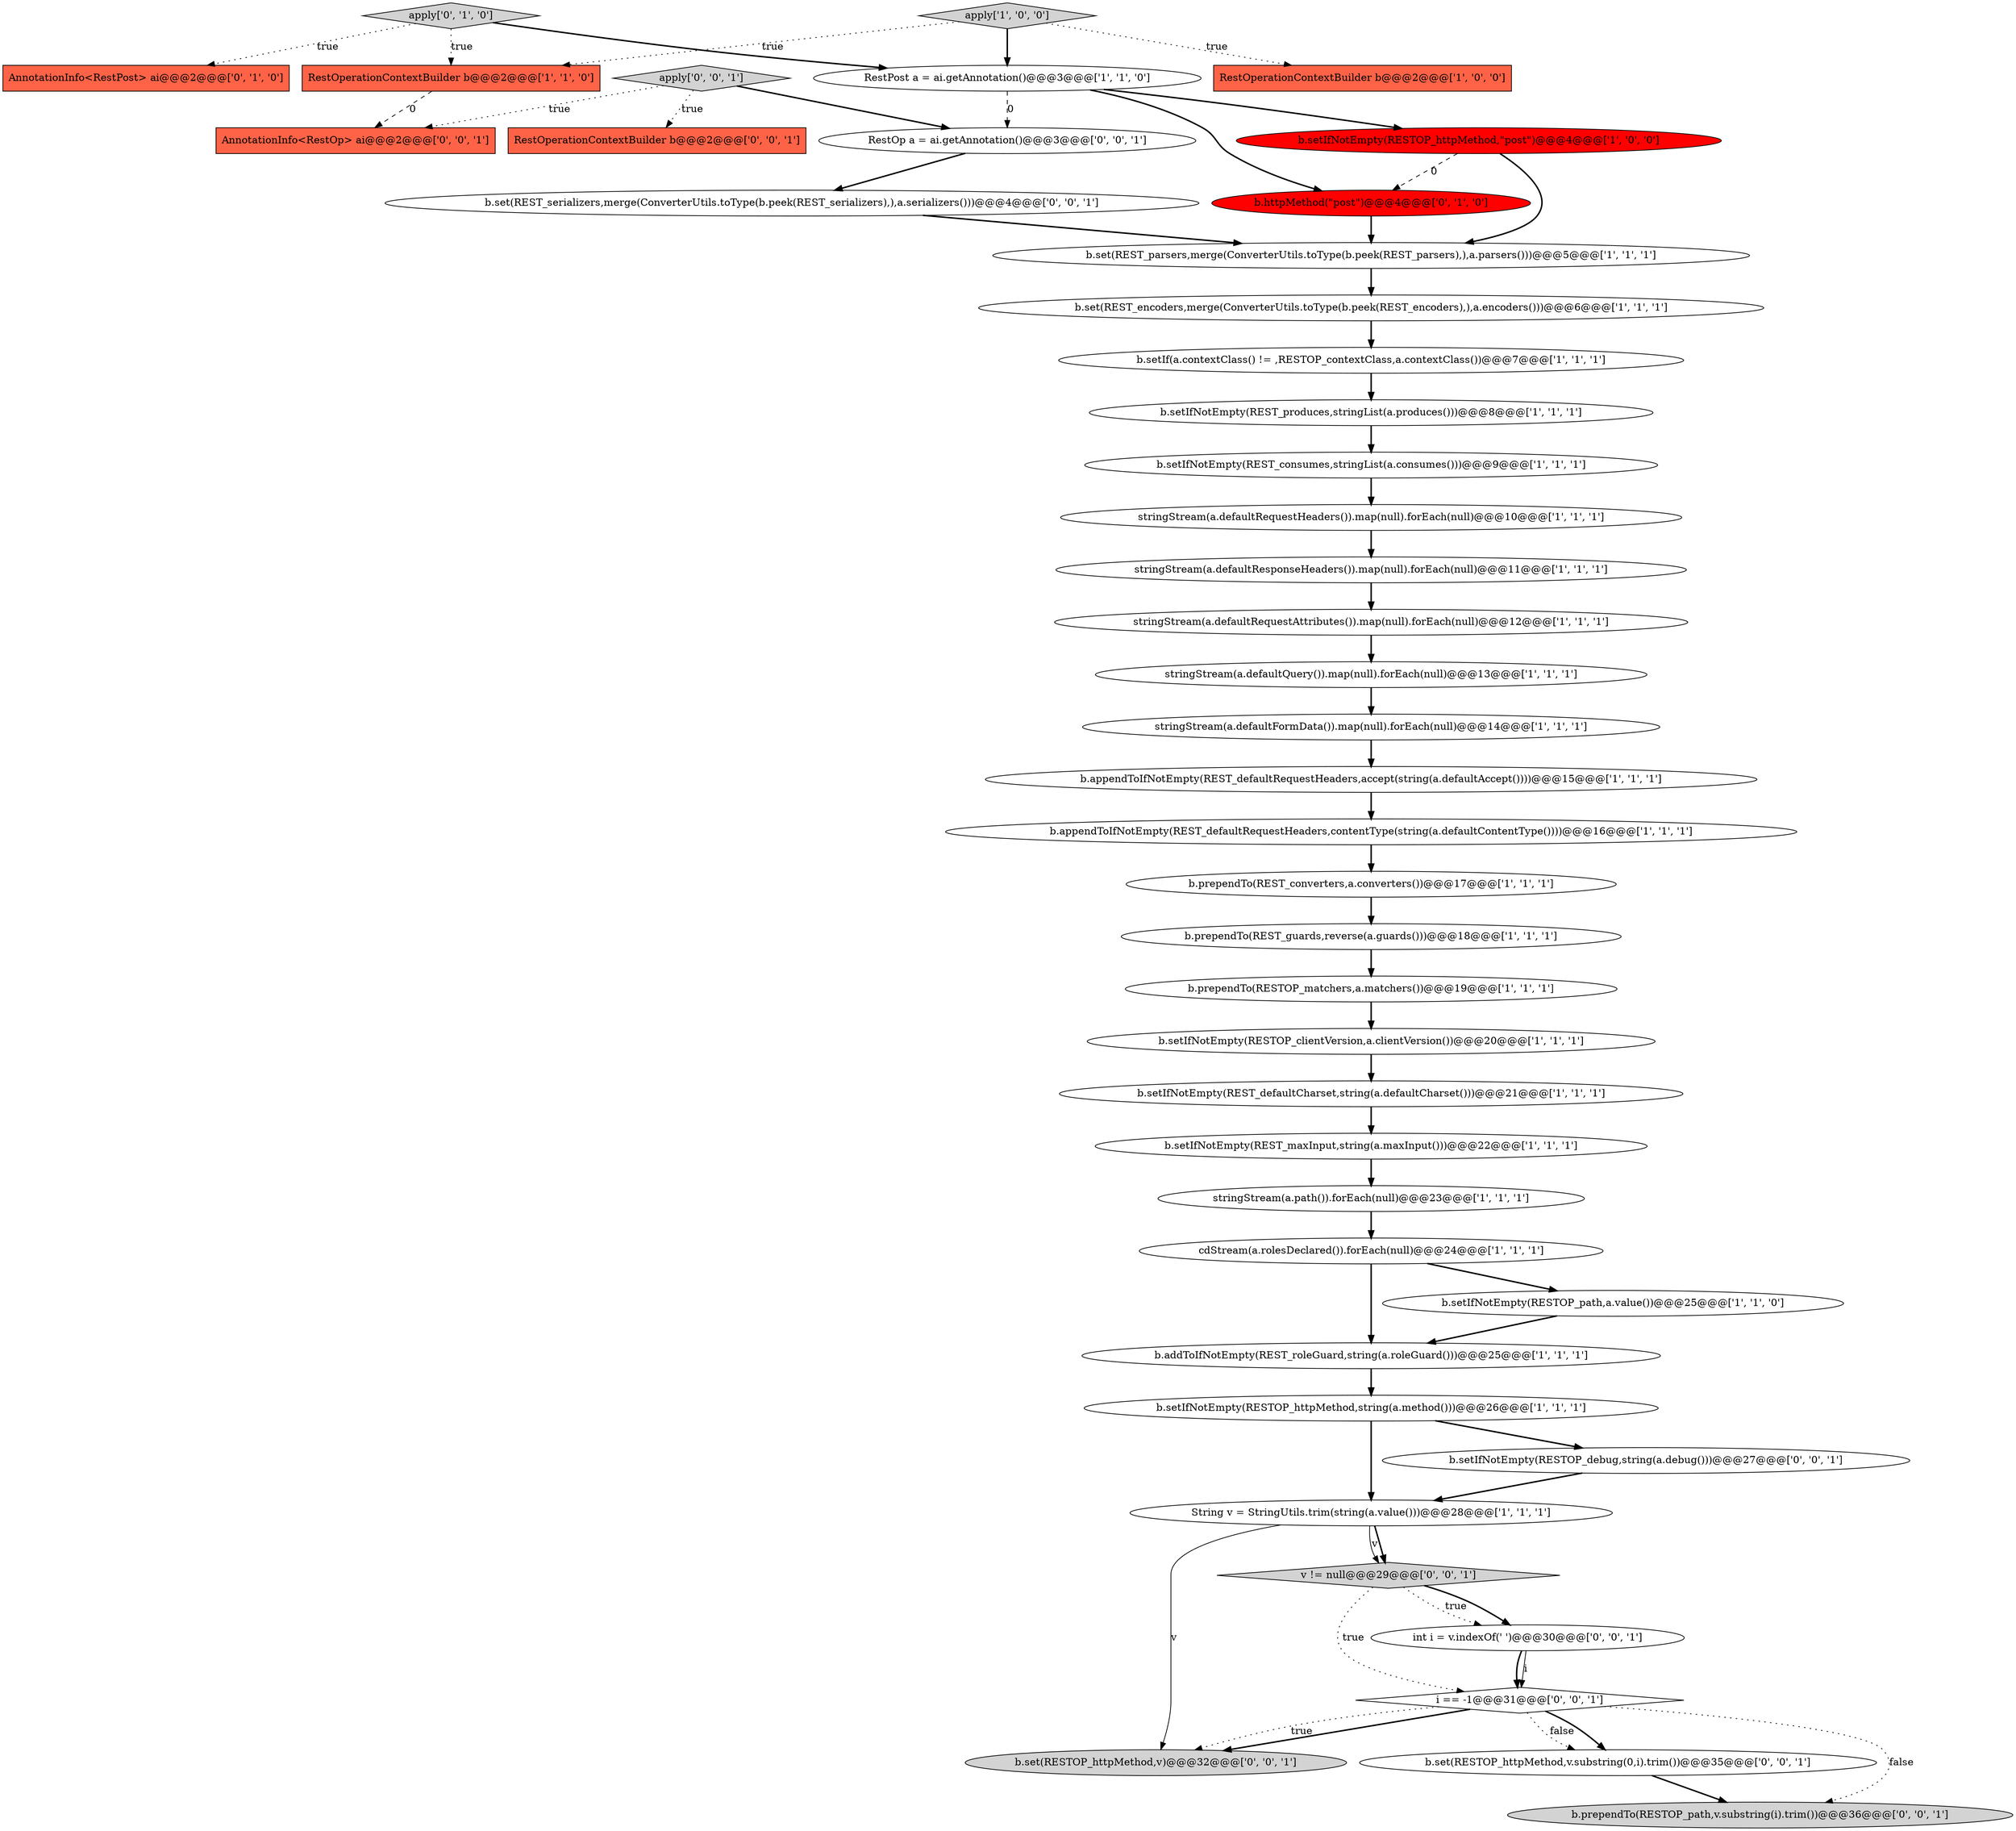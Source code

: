 digraph {
41 [style = filled, label = "AnnotationInfo<RestOp> ai@@@2@@@['0', '0', '1']", fillcolor = tomato, shape = box image = "AAA0AAABBB3BBB"];
10 [style = filled, label = "b.prependTo(RESTOP_matchers,a.matchers())@@@19@@@['1', '1', '1']", fillcolor = white, shape = ellipse image = "AAA0AAABBB1BBB"];
6 [style = filled, label = "stringStream(a.defaultRequestAttributes()).map(null).forEach(null)@@@12@@@['1', '1', '1']", fillcolor = white, shape = ellipse image = "AAA0AAABBB1BBB"];
14 [style = filled, label = "b.setIfNotEmpty(RESTOP_httpMethod,string(a.method()))@@@26@@@['1', '1', '1']", fillcolor = white, shape = ellipse image = "AAA0AAABBB1BBB"];
19 [style = filled, label = "stringStream(a.defaultRequestHeaders()).map(null).forEach(null)@@@10@@@['1', '1', '1']", fillcolor = white, shape = ellipse image = "AAA0AAABBB1BBB"];
31 [style = filled, label = "apply['0', '1', '0']", fillcolor = lightgray, shape = diamond image = "AAA0AAABBB2BBB"];
7 [style = filled, label = "b.setIfNotEmpty(RESTOP_httpMethod,\"post\")@@@4@@@['1', '0', '0']", fillcolor = red, shape = ellipse image = "AAA1AAABBB1BBB"];
25 [style = filled, label = "b.setIfNotEmpty(REST_maxInput,string(a.maxInput()))@@@22@@@['1', '1', '1']", fillcolor = white, shape = ellipse image = "AAA0AAABBB1BBB"];
28 [style = filled, label = "cdStream(a.rolesDeclared()).forEach(null)@@@24@@@['1', '1', '1']", fillcolor = white, shape = ellipse image = "AAA0AAABBB1BBB"];
18 [style = filled, label = "b.set(REST_parsers,merge(ConverterUtils.toType(b.peek(REST_parsers),),a.parsers()))@@@5@@@['1', '1', '1']", fillcolor = white, shape = ellipse image = "AAA0AAABBB1BBB"];
24 [style = filled, label = "b.set(REST_encoders,merge(ConverterUtils.toType(b.peek(REST_encoders),),a.encoders()))@@@6@@@['1', '1', '1']", fillcolor = white, shape = ellipse image = "AAA0AAABBB1BBB"];
42 [style = filled, label = "b.set(REST_serializers,merge(ConverterUtils.toType(b.peek(REST_serializers),),a.serializers()))@@@4@@@['0', '0', '1']", fillcolor = white, shape = ellipse image = "AAA0AAABBB3BBB"];
23 [style = filled, label = "b.setIfNotEmpty(REST_defaultCharset,string(a.defaultCharset()))@@@21@@@['1', '1', '1']", fillcolor = white, shape = ellipse image = "AAA0AAABBB1BBB"];
15 [style = filled, label = "b.setIf(a.contextClass() != ,RESTOP_contextClass,a.contextClass())@@@7@@@['1', '1', '1']", fillcolor = white, shape = ellipse image = "AAA0AAABBB1BBB"];
37 [style = filled, label = "apply['0', '0', '1']", fillcolor = lightgray, shape = diamond image = "AAA0AAABBB3BBB"];
2 [style = filled, label = "RestOperationContextBuilder b@@@2@@@['1', '0', '0']", fillcolor = tomato, shape = box image = "AAA0AAABBB1BBB"];
38 [style = filled, label = "b.set(RESTOP_httpMethod,v.substring(0,i).trim())@@@35@@@['0', '0', '1']", fillcolor = white, shape = ellipse image = "AAA0AAABBB3BBB"];
22 [style = filled, label = "String v = StringUtils.trim(string(a.value()))@@@28@@@['1', '1', '1']", fillcolor = white, shape = ellipse image = "AAA0AAABBB1BBB"];
20 [style = filled, label = "stringStream(a.defaultQuery()).map(null).forEach(null)@@@13@@@['1', '1', '1']", fillcolor = white, shape = ellipse image = "AAA0AAABBB1BBB"];
33 [style = filled, label = "b.set(RESTOP_httpMethod,v)@@@32@@@['0', '0', '1']", fillcolor = lightgray, shape = ellipse image = "AAA0AAABBB3BBB"];
32 [style = filled, label = "i == -1@@@31@@@['0', '0', '1']", fillcolor = white, shape = diamond image = "AAA0AAABBB3BBB"];
11 [style = filled, label = "apply['1', '0', '0']", fillcolor = lightgray, shape = diamond image = "AAA0AAABBB1BBB"];
21 [style = filled, label = "b.setIfNotEmpty(RESTOP_path,a.value())@@@25@@@['1', '1', '0']", fillcolor = white, shape = ellipse image = "AAA0AAABBB1BBB"];
27 [style = filled, label = "b.setIfNotEmpty(RESTOP_clientVersion,a.clientVersion())@@@20@@@['1', '1', '1']", fillcolor = white, shape = ellipse image = "AAA0AAABBB1BBB"];
29 [style = filled, label = "AnnotationInfo<RestPost> ai@@@2@@@['0', '1', '0']", fillcolor = tomato, shape = box image = "AAA0AAABBB2BBB"];
34 [style = filled, label = "v != null@@@29@@@['0', '0', '1']", fillcolor = lightgray, shape = diamond image = "AAA0AAABBB3BBB"];
13 [style = filled, label = "b.appendToIfNotEmpty(REST_defaultRequestHeaders,accept(string(a.defaultAccept())))@@@15@@@['1', '1', '1']", fillcolor = white, shape = ellipse image = "AAA0AAABBB1BBB"];
43 [style = filled, label = "b.setIfNotEmpty(RESTOP_debug,string(a.debug()))@@@27@@@['0', '0', '1']", fillcolor = white, shape = ellipse image = "AAA0AAABBB3BBB"];
0 [style = filled, label = "b.setIfNotEmpty(REST_consumes,stringList(a.consumes()))@@@9@@@['1', '1', '1']", fillcolor = white, shape = ellipse image = "AAA0AAABBB1BBB"];
5 [style = filled, label = "b.addToIfNotEmpty(REST_roleGuard,string(a.roleGuard()))@@@25@@@['1', '1', '1']", fillcolor = white, shape = ellipse image = "AAA0AAABBB1BBB"];
26 [style = filled, label = "b.prependTo(REST_converters,a.converters())@@@17@@@['1', '1', '1']", fillcolor = white, shape = ellipse image = "AAA0AAABBB1BBB"];
40 [style = filled, label = "RestOp a = ai.getAnnotation()@@@3@@@['0', '0', '1']", fillcolor = white, shape = ellipse image = "AAA0AAABBB3BBB"];
36 [style = filled, label = "int i = v.indexOf(' ')@@@30@@@['0', '0', '1']", fillcolor = white, shape = ellipse image = "AAA0AAABBB3BBB"];
39 [style = filled, label = "RestOperationContextBuilder b@@@2@@@['0', '0', '1']", fillcolor = tomato, shape = box image = "AAA0AAABBB3BBB"];
8 [style = filled, label = "stringStream(a.path()).forEach(null)@@@23@@@['1', '1', '1']", fillcolor = white, shape = ellipse image = "AAA0AAABBB1BBB"];
1 [style = filled, label = "stringStream(a.defaultResponseHeaders()).map(null).forEach(null)@@@11@@@['1', '1', '1']", fillcolor = white, shape = ellipse image = "AAA0AAABBB1BBB"];
4 [style = filled, label = "RestPost a = ai.getAnnotation()@@@3@@@['1', '1', '0']", fillcolor = white, shape = ellipse image = "AAA0AAABBB1BBB"];
17 [style = filled, label = "RestOperationContextBuilder b@@@2@@@['1', '1', '0']", fillcolor = tomato, shape = box image = "AAA0AAABBB1BBB"];
3 [style = filled, label = "b.appendToIfNotEmpty(REST_defaultRequestHeaders,contentType(string(a.defaultContentType())))@@@16@@@['1', '1', '1']", fillcolor = white, shape = ellipse image = "AAA0AAABBB1BBB"];
9 [style = filled, label = "stringStream(a.defaultFormData()).map(null).forEach(null)@@@14@@@['1', '1', '1']", fillcolor = white, shape = ellipse image = "AAA0AAABBB1BBB"];
12 [style = filled, label = "b.prependTo(REST_guards,reverse(a.guards()))@@@18@@@['1', '1', '1']", fillcolor = white, shape = ellipse image = "AAA0AAABBB1BBB"];
30 [style = filled, label = "b.httpMethod(\"post\")@@@4@@@['0', '1', '0']", fillcolor = red, shape = ellipse image = "AAA1AAABBB2BBB"];
16 [style = filled, label = "b.setIfNotEmpty(REST_produces,stringList(a.produces()))@@@8@@@['1', '1', '1']", fillcolor = white, shape = ellipse image = "AAA0AAABBB1BBB"];
35 [style = filled, label = "b.prependTo(RESTOP_path,v.substring(i).trim())@@@36@@@['0', '0', '1']", fillcolor = lightgray, shape = ellipse image = "AAA0AAABBB3BBB"];
34->32 [style = dotted, label="true"];
8->28 [style = bold, label=""];
23->25 [style = bold, label=""];
42->18 [style = bold, label=""];
16->0 [style = bold, label=""];
18->24 [style = bold, label=""];
28->5 [style = bold, label=""];
32->38 [style = dotted, label="false"];
20->9 [style = bold, label=""];
0->19 [style = bold, label=""];
10->27 [style = bold, label=""];
34->36 [style = dotted, label="true"];
11->4 [style = bold, label=""];
14->22 [style = bold, label=""];
11->17 [style = dotted, label="true"];
3->26 [style = bold, label=""];
31->4 [style = bold, label=""];
36->32 [style = bold, label=""];
5->14 [style = bold, label=""];
15->16 [style = bold, label=""];
30->18 [style = bold, label=""];
32->35 [style = dotted, label="false"];
14->43 [style = bold, label=""];
4->7 [style = bold, label=""];
32->33 [style = bold, label=""];
32->33 [style = dotted, label="true"];
22->33 [style = solid, label="v"];
17->41 [style = dashed, label="0"];
6->20 [style = bold, label=""];
32->38 [style = bold, label=""];
21->5 [style = bold, label=""];
19->1 [style = bold, label=""];
26->12 [style = bold, label=""];
12->10 [style = bold, label=""];
1->6 [style = bold, label=""];
28->21 [style = bold, label=""];
11->2 [style = dotted, label="true"];
36->32 [style = solid, label="i"];
4->30 [style = bold, label=""];
13->3 [style = bold, label=""];
37->41 [style = dotted, label="true"];
22->34 [style = bold, label=""];
43->22 [style = bold, label=""];
34->36 [style = bold, label=""];
31->17 [style = dotted, label="true"];
37->39 [style = dotted, label="true"];
7->30 [style = dashed, label="0"];
7->18 [style = bold, label=""];
22->34 [style = solid, label="v"];
27->23 [style = bold, label=""];
25->8 [style = bold, label=""];
31->29 [style = dotted, label="true"];
38->35 [style = bold, label=""];
4->40 [style = dashed, label="0"];
40->42 [style = bold, label=""];
37->40 [style = bold, label=""];
9->13 [style = bold, label=""];
24->15 [style = bold, label=""];
}
